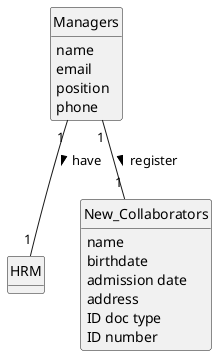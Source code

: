 @startuml
skinparam monochrome true
skinparam packageStyle rectangle
skinparam shadowing false

'left to right direction

skinparam classAttributeIconSize 0

hide circle
hide methods

'title Domain Model


class Managers {
    name
    email
    position
    phone
}
class HRM{
}
class New_Collaborators{
    name
    birthdate
    admission date
    address
    contact info (mobile and email)
    ID doc type
    ID number
}
Managers "1" -- "1" New_Collaborators : register >
Managers "1" -- "1" HRM : have >

@enduml